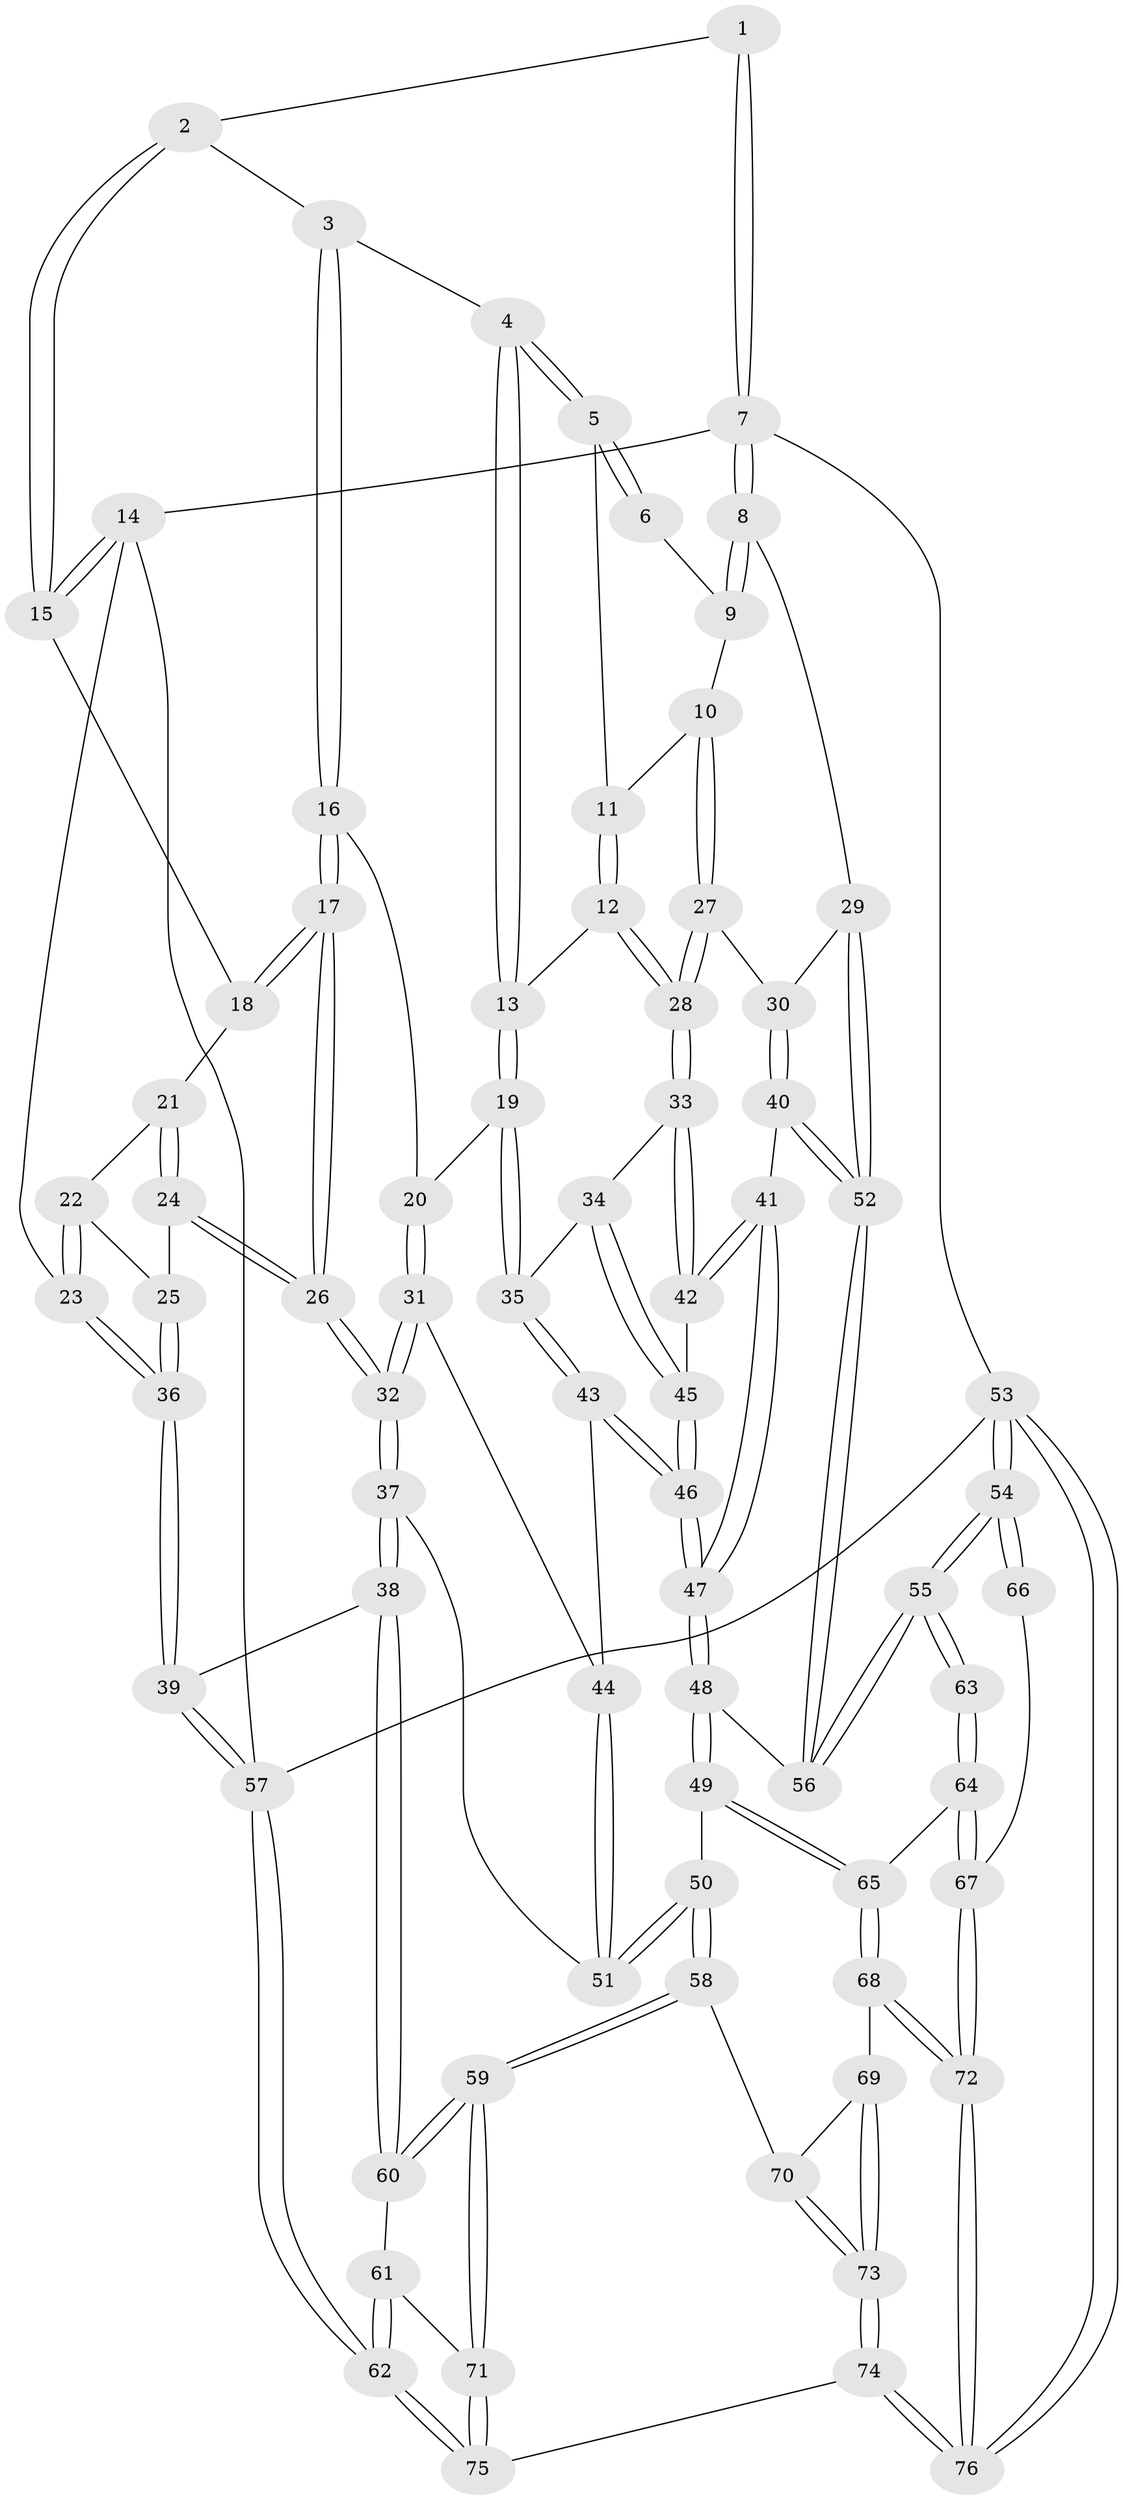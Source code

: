 // Generated by graph-tools (version 1.1) at 2025/38/03/09/25 02:38:21]
// undirected, 76 vertices, 187 edges
graph export_dot {
graph [start="1"]
  node [color=gray90,style=filled];
  1 [pos="+0.7367031440641314+0"];
  2 [pos="+0.32193540885039373+0"];
  3 [pos="+0.4373588762503834+0"];
  4 [pos="+0.5774797513322778+0.08242140395909271"];
  5 [pos="+0.7026860729007437+0.040867375412825306"];
  6 [pos="+0.7194084453805091+0"];
  7 [pos="+1+0"];
  8 [pos="+1+0"];
  9 [pos="+0.8173482678223707+0.051649194513197216"];
  10 [pos="+0.7859551930207854+0.14872939152978792"];
  11 [pos="+0.7200012086502419+0.07583734534924637"];
  12 [pos="+0.6169315835184969+0.19168985863164048"];
  13 [pos="+0.6133027136861519+0.19132099000564864"];
  14 [pos="+0+0"];
  15 [pos="+0.16347035229727194+0"];
  16 [pos="+0.4378880241518635+0.14557875913665747"];
  17 [pos="+0.31126654213002697+0.2766072069696251"];
  18 [pos="+0.19016374663673874+0.0029498312761710097"];
  19 [pos="+0.5502653706377829+0.25336281481435896"];
  20 [pos="+0.4865774756731557+0.2071739370004449"];
  21 [pos="+0.18375684630814945+0.024507920177457242"];
  22 [pos="+0.09872762224708632+0.18091293618497198"];
  23 [pos="+0+0.3966460026785595"];
  24 [pos="+0.15142587217960082+0.25356512412410603"];
  25 [pos="+0.11300142673941478+0.2730898664137143"];
  26 [pos="+0.3094542402035116+0.3215212446011199"];
  27 [pos="+0.8086081539340039+0.2027611958482007"];
  28 [pos="+0.7527745930477105+0.23416251792264312"];
  29 [pos="+1+0"];
  30 [pos="+0.820008524849792+0.2044999230076936"];
  31 [pos="+0.32243056384003793+0.34918747183993565"];
  32 [pos="+0.3169917036802566+0.3492442602365828"];
  33 [pos="+0.7384459164667309+0.2723306356349504"];
  34 [pos="+0.5910916011579562+0.32840822066262615"];
  35 [pos="+0.5452159662664546+0.3070535953615815"];
  36 [pos="+0+0.4411764727458078"];
  37 [pos="+0.20217546548465845+0.548153414426538"];
  38 [pos="+0.14825806592343418+0.5753005797104044"];
  39 [pos="+0+0.5114942308646637"];
  40 [pos="+0.9739436608997906+0.4208069908234235"];
  41 [pos="+0.8425469462637315+0.4421580823279345"];
  42 [pos="+0.7320974921008853+0.3690236289313945"];
  43 [pos="+0.49397414098569065+0.35657759417934176"];
  44 [pos="+0.47341618519429235+0.3643989598759737"];
  45 [pos="+0.6657999299397656+0.40625748363429287"];
  46 [pos="+0.6317178284288013+0.5153104957859662"];
  47 [pos="+0.6379338501535002+0.6487909797112839"];
  48 [pos="+0.6334263655465394+0.6633832393433042"];
  49 [pos="+0.6201353751713932+0.6822602459423726"];
  50 [pos="+0.6126340196003465+0.6841582083392089"];
  51 [pos="+0.4868617929412283+0.6118760987171267"];
  52 [pos="+1+0.4976664801961522"];
  53 [pos="+1+1"];
  54 [pos="+1+0.7075113570810627"];
  55 [pos="+1+0.5769455349626162"];
  56 [pos="+1+0.5611190905647844"];
  57 [pos="+0+1"];
  58 [pos="+0.5029817610158168+0.8321843818440792"];
  59 [pos="+0.5022818233796004+0.8327093228735376"];
  60 [pos="+0.19095725658609577+0.7410177549948209"];
  61 [pos="+0.18659306419992233+0.7747876212922205"];
  62 [pos="+0+1"];
  63 [pos="+0.8409632614053647+0.8082966668580666"];
  64 [pos="+0.8294447211134307+0.8139275672597932"];
  65 [pos="+0.7543762488485579+0.8100688871678934"];
  66 [pos="+0.9986255150668667+0.8654577108245141"];
  67 [pos="+0.9262872328578456+0.9318186767501943"];
  68 [pos="+0.7507909880128322+0.8807159054644513"];
  69 [pos="+0.7156005993691407+0.9446714905799263"];
  70 [pos="+0.5914798581608691+0.9375352373044828"];
  71 [pos="+0.39528213795482336+1"];
  72 [pos="+0.9520712240042509+1"];
  73 [pos="+0.6663513662282899+1"];
  74 [pos="+0.6626052654115865+1"];
  75 [pos="+0.36220504307103646+1"];
  76 [pos="+1+1"];
  1 -- 2;
  1 -- 7;
  1 -- 7;
  2 -- 3;
  2 -- 15;
  2 -- 15;
  3 -- 4;
  3 -- 16;
  3 -- 16;
  4 -- 5;
  4 -- 5;
  4 -- 13;
  4 -- 13;
  5 -- 6;
  5 -- 6;
  5 -- 11;
  6 -- 9;
  7 -- 8;
  7 -- 8;
  7 -- 14;
  7 -- 53;
  8 -- 9;
  8 -- 9;
  8 -- 29;
  9 -- 10;
  10 -- 11;
  10 -- 27;
  10 -- 27;
  11 -- 12;
  11 -- 12;
  12 -- 13;
  12 -- 28;
  12 -- 28;
  13 -- 19;
  13 -- 19;
  14 -- 15;
  14 -- 15;
  14 -- 23;
  14 -- 57;
  15 -- 18;
  16 -- 17;
  16 -- 17;
  16 -- 20;
  17 -- 18;
  17 -- 18;
  17 -- 26;
  17 -- 26;
  18 -- 21;
  19 -- 20;
  19 -- 35;
  19 -- 35;
  20 -- 31;
  20 -- 31;
  21 -- 22;
  21 -- 24;
  21 -- 24;
  22 -- 23;
  22 -- 23;
  22 -- 25;
  23 -- 36;
  23 -- 36;
  24 -- 25;
  24 -- 26;
  24 -- 26;
  25 -- 36;
  25 -- 36;
  26 -- 32;
  26 -- 32;
  27 -- 28;
  27 -- 28;
  27 -- 30;
  28 -- 33;
  28 -- 33;
  29 -- 30;
  29 -- 52;
  29 -- 52;
  30 -- 40;
  30 -- 40;
  31 -- 32;
  31 -- 32;
  31 -- 44;
  32 -- 37;
  32 -- 37;
  33 -- 34;
  33 -- 42;
  33 -- 42;
  34 -- 35;
  34 -- 45;
  34 -- 45;
  35 -- 43;
  35 -- 43;
  36 -- 39;
  36 -- 39;
  37 -- 38;
  37 -- 38;
  37 -- 51;
  38 -- 39;
  38 -- 60;
  38 -- 60;
  39 -- 57;
  39 -- 57;
  40 -- 41;
  40 -- 52;
  40 -- 52;
  41 -- 42;
  41 -- 42;
  41 -- 47;
  41 -- 47;
  42 -- 45;
  43 -- 44;
  43 -- 46;
  43 -- 46;
  44 -- 51;
  44 -- 51;
  45 -- 46;
  45 -- 46;
  46 -- 47;
  46 -- 47;
  47 -- 48;
  47 -- 48;
  48 -- 49;
  48 -- 49;
  48 -- 56;
  49 -- 50;
  49 -- 65;
  49 -- 65;
  50 -- 51;
  50 -- 51;
  50 -- 58;
  50 -- 58;
  52 -- 56;
  52 -- 56;
  53 -- 54;
  53 -- 54;
  53 -- 76;
  53 -- 76;
  53 -- 57;
  54 -- 55;
  54 -- 55;
  54 -- 66;
  54 -- 66;
  55 -- 56;
  55 -- 56;
  55 -- 63;
  55 -- 63;
  57 -- 62;
  57 -- 62;
  58 -- 59;
  58 -- 59;
  58 -- 70;
  59 -- 60;
  59 -- 60;
  59 -- 71;
  59 -- 71;
  60 -- 61;
  61 -- 62;
  61 -- 62;
  61 -- 71;
  62 -- 75;
  62 -- 75;
  63 -- 64;
  63 -- 64;
  64 -- 65;
  64 -- 67;
  64 -- 67;
  65 -- 68;
  65 -- 68;
  66 -- 67;
  67 -- 72;
  67 -- 72;
  68 -- 69;
  68 -- 72;
  68 -- 72;
  69 -- 70;
  69 -- 73;
  69 -- 73;
  70 -- 73;
  70 -- 73;
  71 -- 75;
  71 -- 75;
  72 -- 76;
  72 -- 76;
  73 -- 74;
  73 -- 74;
  74 -- 75;
  74 -- 76;
  74 -- 76;
}
